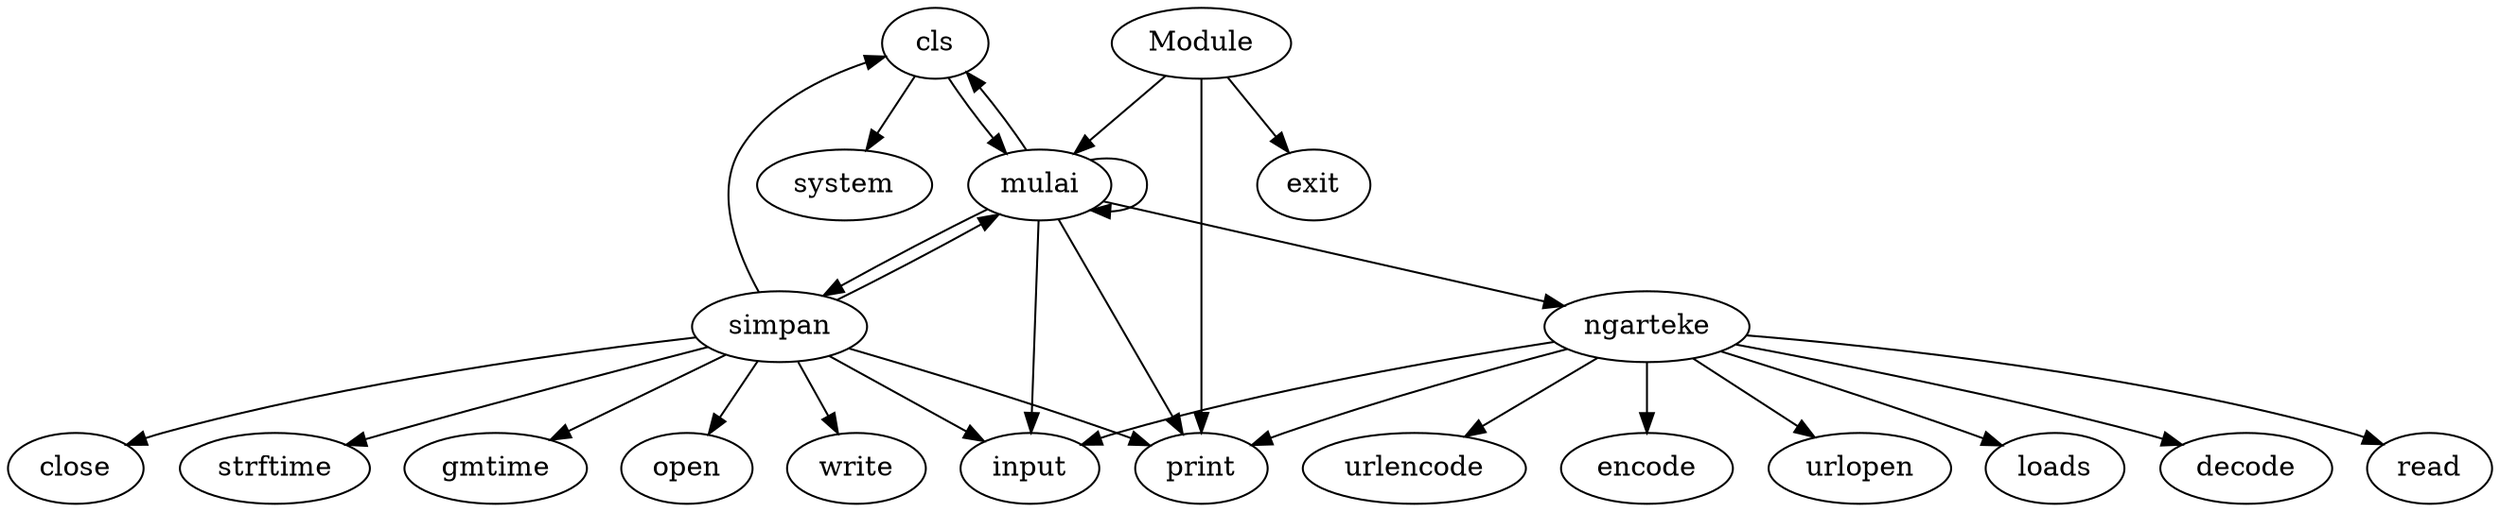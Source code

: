 digraph  {
cls;
system;
mulai;
simpan;
strftime;
gmtime;
open;
write;
close;
print;
input;
ngarteke;
urlencode;
encode;
urlopen;
loads;
decode;
read;
Module;
exit;
cls -> system;
cls -> mulai;
mulai -> print;
mulai -> input;
mulai -> ngarteke;
mulai -> simpan;
mulai -> cls;
mulai -> mulai;
simpan -> strftime;
simpan -> gmtime;
simpan -> open;
simpan -> write;
simpan -> close;
simpan -> print;
simpan -> input;
simpan -> cls;
simpan -> mulai;
ngarteke -> input;
ngarteke -> print;
ngarteke -> urlencode;
ngarteke -> encode;
ngarteke -> urlopen;
ngarteke -> loads;
ngarteke -> decode;
ngarteke -> read;
Module -> mulai;
Module -> print;
Module -> exit;
}
